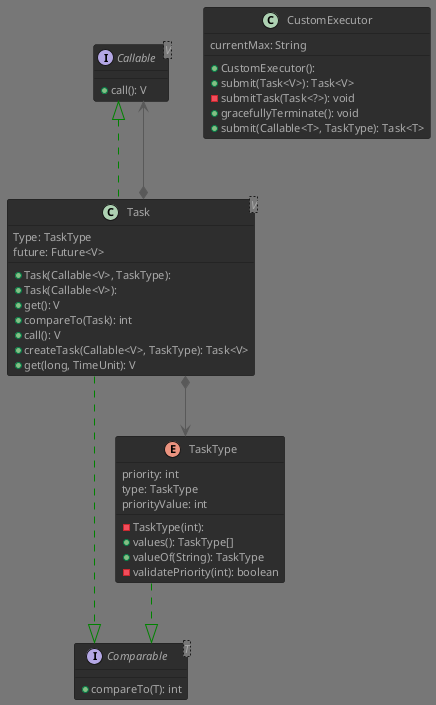 @startuml

'!theme aws-orange
'!theme black-knight
'!theme cloudscape-design
'!theme hacker
'!theme reddress-darkblue
'!theme reddress-darkgreen
'!theme reddress-darkorange
!theme reddress-darkred
'!theme reddress-lightblue
'!theme reddress-lightgreen
'!theme reddress-lightorange
'!theme reddress-lightred
'!theme toy
top to bottom direction
skinparam linetype ortho

interface Callable<V>  {
  + call(): V
}
interface Comparable<T>  {
  + compareTo(T): int
}
class CustomExecutor {
  + CustomExecutor(): 
  + submit(Task<V>): Task<V>
  - submitTask(Task<?>): void
  + gracefullyTerminate(): void
  + submit(Callable<T>, TaskType): Task<T>
   currentMax: String
}
class Task<V> {
  + Task(Callable<V>, TaskType): 
  + Task(Callable<V>): 
  + get(): V
  + compareTo(Task): int
  + call(): V
  + createTask(Callable<V>, TaskType): Task<V>
  + get(long, TimeUnit): V
   Type: TaskType
   future: Future<V>
}
enum TaskType {
  - TaskType(int): 
  + values(): TaskType[]
  + valueOf(String): TaskType
  - validatePriority(int): boolean
   priority: int
   type: TaskType
   priorityValue: int
}

Callable            ^-[#008200,dashed]-  Task
Task            *-[#595959,plain]->  Callable
Task            -[#008200,dashed]-^  Comparable     
Task            *-[#595959,plain]->  TaskType
TaskType        -[#008200,dashed]-^  Comparable     
@enduml
